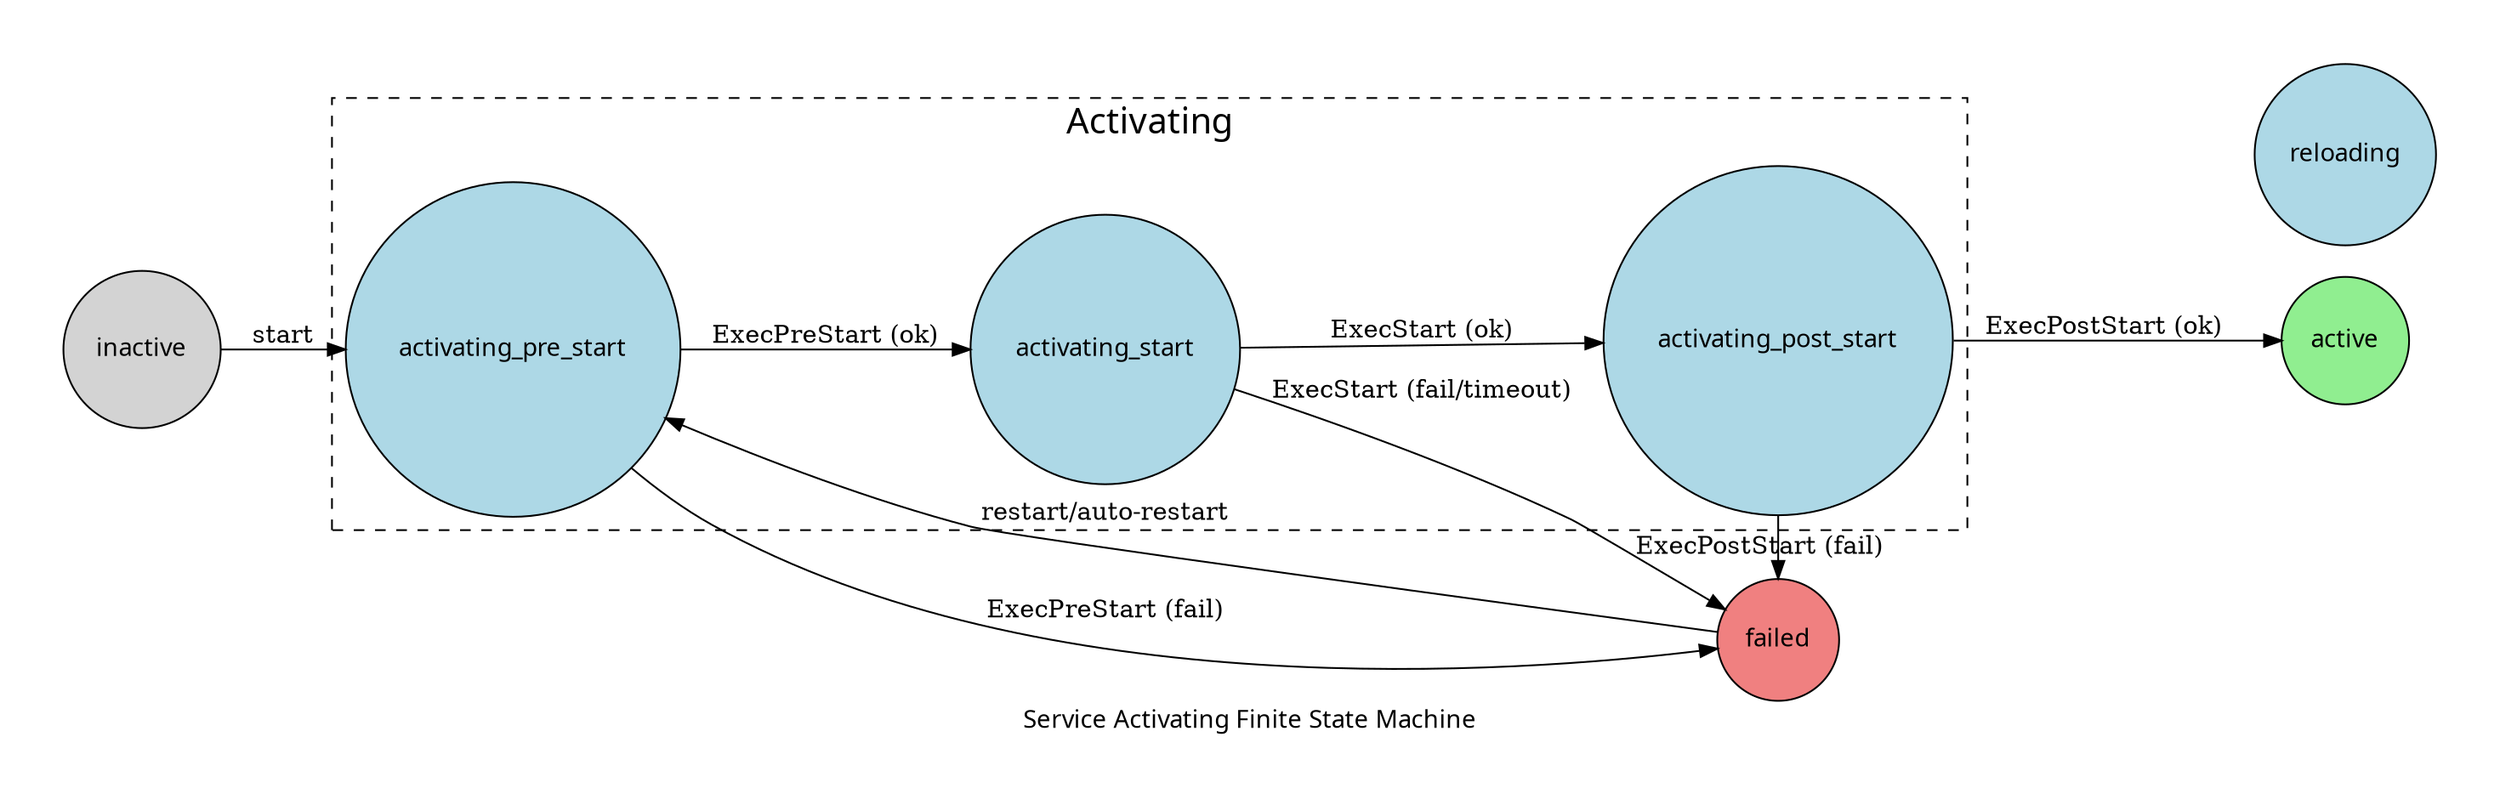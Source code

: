 digraph service_states {
	label="Service Activating Finite State Machine";
	rankdir=LR;
	fontname="Ubuntu";
	style=solid;
	graph [pad="0.5"];
	node [shape=circle, style=filled, fillcolor=lightblue, fontname="Ubuntu"];
	{ rank=min; inactive; };
	{ rank=same; reloading; active; };

	// States
	inactive               [label="inactive", fillcolor="lightgray"];
	active                 [label="active", fillcolor="lightgreen"];
	failed                 [label="failed", fillcolor="lightcoral"];

	subgraph cluster_activating {
		label="Activating";
		style=dashed;
		fontsize=20;

		activating_pre_start   [label="activating_pre_start"];
		activating_start       [label="activating_start"];
		activating_post_start  [label="activating_post_start"];
	}

	// Transitions
	failed                -> activating_pre_start  [label="restart/auto-restart"];
	inactive              -> activating_pre_start  [label="start"];
	activating_pre_start  -> activating_start      [label="ExecPreStart (ok)"];
	activating_pre_start  -> failed                [label="ExecPreStart (fail)"];
	activating_start      -> activating_post_start [label="ExecStart (ok)"];
	activating_start      -> failed                [label="ExecStart (fail/timeout)"];
	activating_post_start -> active                [label="ExecPostStart (ok)"];
	activating_post_start -> failed                [label="ExecPostStart (fail)"];
}
